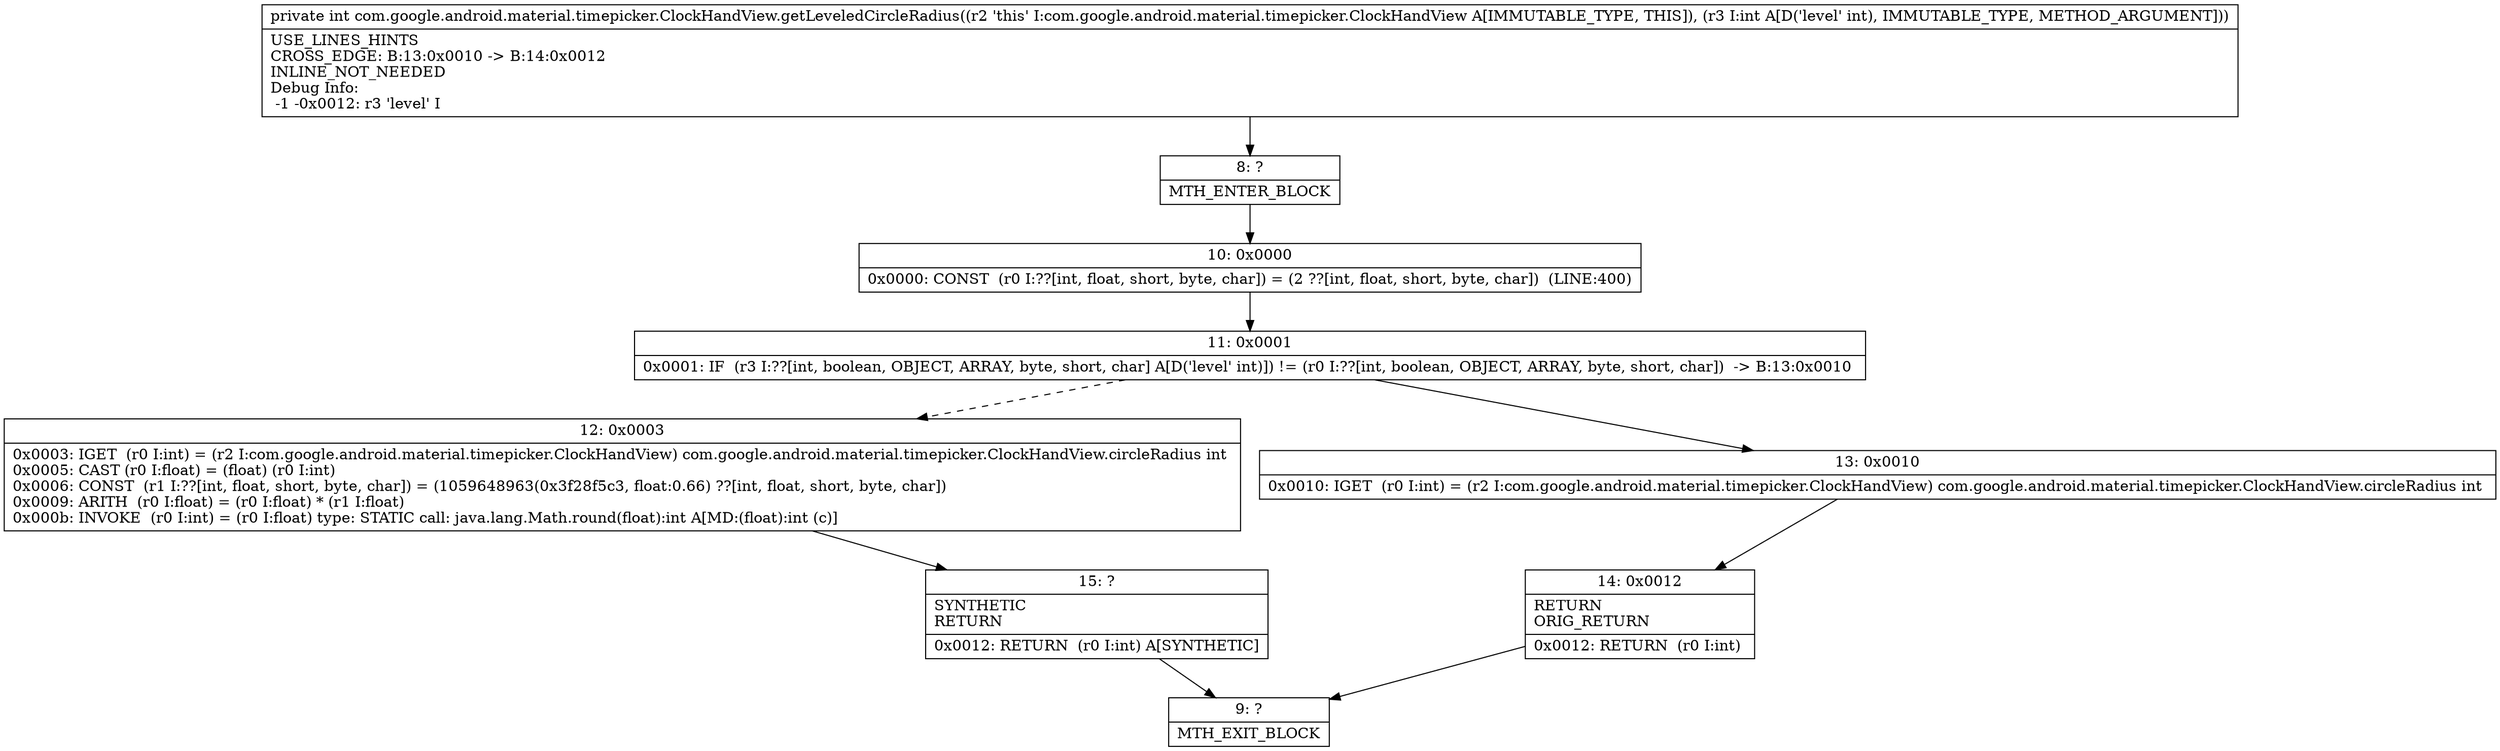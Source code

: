 digraph "CFG forcom.google.android.material.timepicker.ClockHandView.getLeveledCircleRadius(I)I" {
Node_8 [shape=record,label="{8\:\ ?|MTH_ENTER_BLOCK\l}"];
Node_10 [shape=record,label="{10\:\ 0x0000|0x0000: CONST  (r0 I:??[int, float, short, byte, char]) = (2 ??[int, float, short, byte, char])  (LINE:400)\l}"];
Node_11 [shape=record,label="{11\:\ 0x0001|0x0001: IF  (r3 I:??[int, boolean, OBJECT, ARRAY, byte, short, char] A[D('level' int)]) != (r0 I:??[int, boolean, OBJECT, ARRAY, byte, short, char])  \-\> B:13:0x0010 \l}"];
Node_12 [shape=record,label="{12\:\ 0x0003|0x0003: IGET  (r0 I:int) = (r2 I:com.google.android.material.timepicker.ClockHandView) com.google.android.material.timepicker.ClockHandView.circleRadius int \l0x0005: CAST (r0 I:float) = (float) (r0 I:int) \l0x0006: CONST  (r1 I:??[int, float, short, byte, char]) = (1059648963(0x3f28f5c3, float:0.66) ??[int, float, short, byte, char]) \l0x0009: ARITH  (r0 I:float) = (r0 I:float) * (r1 I:float) \l0x000b: INVOKE  (r0 I:int) = (r0 I:float) type: STATIC call: java.lang.Math.round(float):int A[MD:(float):int (c)]\l}"];
Node_15 [shape=record,label="{15\:\ ?|SYNTHETIC\lRETURN\l|0x0012: RETURN  (r0 I:int) A[SYNTHETIC]\l}"];
Node_9 [shape=record,label="{9\:\ ?|MTH_EXIT_BLOCK\l}"];
Node_13 [shape=record,label="{13\:\ 0x0010|0x0010: IGET  (r0 I:int) = (r2 I:com.google.android.material.timepicker.ClockHandView) com.google.android.material.timepicker.ClockHandView.circleRadius int \l}"];
Node_14 [shape=record,label="{14\:\ 0x0012|RETURN\lORIG_RETURN\l|0x0012: RETURN  (r0 I:int) \l}"];
MethodNode[shape=record,label="{private int com.google.android.material.timepicker.ClockHandView.getLeveledCircleRadius((r2 'this' I:com.google.android.material.timepicker.ClockHandView A[IMMUTABLE_TYPE, THIS]), (r3 I:int A[D('level' int), IMMUTABLE_TYPE, METHOD_ARGUMENT]))  | USE_LINES_HINTS\lCROSS_EDGE: B:13:0x0010 \-\> B:14:0x0012\lINLINE_NOT_NEEDED\lDebug Info:\l  \-1 \-0x0012: r3 'level' I\l}"];
MethodNode -> Node_8;Node_8 -> Node_10;
Node_10 -> Node_11;
Node_11 -> Node_12[style=dashed];
Node_11 -> Node_13;
Node_12 -> Node_15;
Node_15 -> Node_9;
Node_13 -> Node_14;
Node_14 -> Node_9;
}


